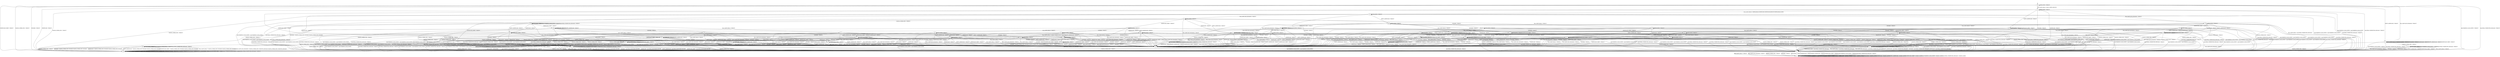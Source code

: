 digraph h10 {
s0 [label="s0"];
s1 [label="s1"];
s2 [label="s2"];
s6 [label="s6"];
s10 [label="s10"];
s3 [label="s3"];
s4 [label="s4"];
s7 [label="s7"];
s8 [label="s8"];
s9 [label="s9"];
s11 [label="s11"];
s5 [label="s5"];
s12 [label="s12"];
s19 [label="s19"];
s21 [label="s21"];
s22 [label="s22"];
s29 [label="s29"];
s30 [label="s30"];
s36 [label="s36"];
s54 [label="s54"];
s13 [label="s13"];
s14 [label="s14"];
s15 [label="s15"];
s25 [label="s25"];
s32 [label="s32"];
s33 [label="s33"];
s40 [label="s40"];
s50 [label="s50"];
s16 [label="s16"];
s17 [label="s17"];
s18 [label="s18"];
s20 [label="s20"];
s23 [label="s23"];
s24 [label="s24"];
s31 [label="s31"];
s34 [label="s34"];
s37 [label="s37"];
s38 [label="s38"];
s42 [label="s42"];
s44 [label="s44"];
s45 [label="s45"];
s52 [label="s52"];
s26 [label="s26"];
s27 [label="s27"];
s35 [label="s35"];
s39 [label="s39"];
s41 [label="s41"];
s46 [label="s46"];
s47 [label="s47"];
s48 [label="s48"];
s51 [label="s51"];
s28 [label="s28"];
s43 [label="s43"];
s49 [label="s49"];
s53 [label="s53"];
s0 -> s1 [label="RSA_CLIENT_HELLO / HELLO_VERIFY_REQUEST"];
s0 -> s2 [label="RSA_CLIENT_KEY_EXCHANGE / TIMEOUT"];
s0 -> s10 [label="CHANGE_CIPHER_SPEC / TIMEOUT"];
s0 -> s10 [label="FINISHED / TIMEOUT"];
s0 -> s0 [label="APPLICATION / TIMEOUT"];
s0 -> s10 [label="CERTIFICATE / TIMEOUT"];
s0 -> s2 [label="EMPTY_CERTIFICATE / TIMEOUT"];
s0 -> s10 [label="CERTIFICATE_VERIFY / TIMEOUT"];
s0 -> s6 [label="Alert(WARNING,CLOSE_NOTIFY) / TIMEOUT"];
s0 -> s6 [label="Alert(FATAL,UNEXPECTED_MESSAGE) / TIMEOUT"];
s1 -> s3 [label="RSA_CLIENT_HELLO / SERVER_HELLO,CERTIFICATE,CERTIFICATE_REQUEST,SERVER_HELLO_DONE"];
s1 -> s4 [label="RSA_CLIENT_KEY_EXCHANGE / TIMEOUT"];
s1 -> s10 [label="CHANGE_CIPHER_SPEC / TIMEOUT"];
s1 -> s8 [label="FINISHED / TIMEOUT"];
s1 -> s1 [label="APPLICATION / TIMEOUT"];
s1 -> s8 [label="CERTIFICATE / TIMEOUT"];
s1 -> s11 [label="EMPTY_CERTIFICATE / TIMEOUT"];
s1 -> s8 [label="CERTIFICATE_VERIFY / TIMEOUT"];
s1 -> s6 [label="Alert(WARNING,CLOSE_NOTIFY) / Alert(WARNING,CLOSE_NOTIFY)"];
s1 -> s6 [label="Alert(FATAL,UNEXPECTED_MESSAGE) / TIMEOUT"];
s2 -> s2 [label="RSA_CLIENT_HELLO / TIMEOUT"];
s2 -> s10 [label="RSA_CLIENT_KEY_EXCHANGE / TIMEOUT"];
s2 -> s9 [label="CHANGE_CIPHER_SPEC / TIMEOUT"];
s2 -> s2 [label="FINISHED / TIMEOUT"];
s2 -> s2 [label="APPLICATION / TIMEOUT"];
s2 -> s2 [label="CERTIFICATE / TIMEOUT"];
s2 -> s2 [label="EMPTY_CERTIFICATE / TIMEOUT"];
s2 -> s2 [label="CERTIFICATE_VERIFY / TIMEOUT"];
s2 -> s6 [label="Alert(WARNING,CLOSE_NOTIFY) / TIMEOUT"];
s2 -> s6 [label="Alert(FATAL,UNEXPECTED_MESSAGE) / TIMEOUT"];
s6 -> s7 [label="RSA_CLIENT_HELLO / TIMEOUT"];
s6 -> s7 [label="RSA_CLIENT_KEY_EXCHANGE / TIMEOUT"];
s6 -> s7 [label="CHANGE_CIPHER_SPEC / TIMEOUT"];
s6 -> s7 [label="FINISHED / TIMEOUT"];
s6 -> s7 [label="APPLICATION / TIMEOUT"];
s6 -> s7 [label="CERTIFICATE / TIMEOUT"];
s6 -> s7 [label="EMPTY_CERTIFICATE / TIMEOUT"];
s6 -> s7 [label="CERTIFICATE_VERIFY / TIMEOUT"];
s6 -> s7 [label="Alert(WARNING,CLOSE_NOTIFY) / TIMEOUT"];
s6 -> s7 [label="Alert(FATAL,UNEXPECTED_MESSAGE) / TIMEOUT"];
s10 -> s10 [label="RSA_CLIENT_HELLO / TIMEOUT"];
s10 -> s10 [label="RSA_CLIENT_KEY_EXCHANGE / TIMEOUT"];
s10 -> s10 [label="CHANGE_CIPHER_SPEC / TIMEOUT"];
s10 -> s10 [label="FINISHED / TIMEOUT"];
s10 -> s10 [label="APPLICATION / TIMEOUT"];
s10 -> s10 [label="CERTIFICATE / TIMEOUT"];
s10 -> s10 [label="EMPTY_CERTIFICATE / TIMEOUT"];
s10 -> s10 [label="CERTIFICATE_VERIFY / TIMEOUT"];
s10 -> s10 [label="Alert(WARNING,CLOSE_NOTIFY) / TIMEOUT"];
s10 -> s10 [label="Alert(FATAL,UNEXPECTED_MESSAGE) / TIMEOUT"];
s3 -> s6 [label="RSA_CLIENT_HELLO / Alert(FATAL,UNEXPECTED_MESSAGE)"];
s3 -> s12 [label="RSA_CLIENT_KEY_EXCHANGE / TIMEOUT"];
s3 -> s10 [label="CHANGE_CIPHER_SPEC / TIMEOUT"];
s3 -> s8 [label="FINISHED / TIMEOUT"];
s3 -> s3 [label="APPLICATION / TIMEOUT"];
s3 -> s8 [label="CERTIFICATE / TIMEOUT"];
s3 -> s29 [label="EMPTY_CERTIFICATE / TIMEOUT"];
s3 -> s8 [label="CERTIFICATE_VERIFY / TIMEOUT"];
s3 -> s6 [label="Alert(WARNING,CLOSE_NOTIFY) / Alert(WARNING,CLOSE_NOTIFY)"];
s3 -> s6 [label="Alert(FATAL,UNEXPECTED_MESSAGE) / TIMEOUT"];
s4 -> s19 [label="RSA_CLIENT_HELLO / TIMEOUT"];
s4 -> s8 [label="RSA_CLIENT_KEY_EXCHANGE / TIMEOUT"];
s4 -> s5 [label="CHANGE_CIPHER_SPEC / TIMEOUT"];
s4 -> s21 [label="FINISHED / TIMEOUT"];
s4 -> s4 [label="APPLICATION / TIMEOUT"];
s4 -> s54 [label="CERTIFICATE / TIMEOUT"];
s4 -> s54 [label="EMPTY_CERTIFICATE / TIMEOUT"];
s4 -> s36 [label="CERTIFICATE_VERIFY / TIMEOUT"];
s4 -> s6 [label="Alert(WARNING,CLOSE_NOTIFY) / Alert(WARNING,CLOSE_NOTIFY)"];
s4 -> s6 [label="Alert(FATAL,UNEXPECTED_MESSAGE) / TIMEOUT"];
s7 -> s7 [label="RSA_CLIENT_HELLO / SOCKET_CLOSED"];
s7 -> s7 [label="RSA_CLIENT_KEY_EXCHANGE / SOCKET_CLOSED"];
s7 -> s7 [label="CHANGE_CIPHER_SPEC / SOCKET_CLOSED"];
s7 -> s7 [label="FINISHED / SOCKET_CLOSED"];
s7 -> s7 [label="APPLICATION / SOCKET_CLOSED"];
s7 -> s7 [label="CERTIFICATE / SOCKET_CLOSED"];
s7 -> s7 [label="EMPTY_CERTIFICATE / SOCKET_CLOSED"];
s7 -> s7 [label="CERTIFICATE_VERIFY / SOCKET_CLOSED"];
s7 -> s7 [label="Alert(WARNING,CLOSE_NOTIFY) / SOCKET_CLOSED"];
s7 -> s7 [label="Alert(FATAL,UNEXPECTED_MESSAGE) / SOCKET_CLOSED"];
s8 -> s8 [label="RSA_CLIENT_HELLO / TIMEOUT"];
s8 -> s8 [label="RSA_CLIENT_KEY_EXCHANGE / TIMEOUT"];
s8 -> s10 [label="CHANGE_CIPHER_SPEC / TIMEOUT"];
s8 -> s8 [label="FINISHED / TIMEOUT"];
s8 -> s8 [label="APPLICATION / TIMEOUT"];
s8 -> s8 [label="CERTIFICATE / TIMEOUT"];
s8 -> s8 [label="EMPTY_CERTIFICATE / TIMEOUT"];
s8 -> s8 [label="CERTIFICATE_VERIFY / TIMEOUT"];
s8 -> s6 [label="Alert(WARNING,CLOSE_NOTIFY) / Alert(WARNING,CLOSE_NOTIFY)"];
s8 -> s6 [label="Alert(FATAL,UNEXPECTED_MESSAGE) / TIMEOUT"];
s9 -> s6 [label="RSA_CLIENT_HELLO / TIMEOUT"];
s9 -> s6 [label="RSA_CLIENT_KEY_EXCHANGE / TIMEOUT"];
s9 -> s10 [label="CHANGE_CIPHER_SPEC / TIMEOUT"];
s9 -> s6 [label="FINISHED / TIMEOUT"];
s9 -> s9 [label="APPLICATION / TIMEOUT"];
s9 -> s6 [label="CERTIFICATE / TIMEOUT"];
s9 -> s6 [label="EMPTY_CERTIFICATE / TIMEOUT"];
s9 -> s6 [label="CERTIFICATE_VERIFY / TIMEOUT"];
s9 -> s9 [label="Alert(WARNING,CLOSE_NOTIFY) / TIMEOUT"];
s9 -> s9 [label="Alert(FATAL,UNEXPECTED_MESSAGE) / TIMEOUT"];
s11 -> s30 [label="RSA_CLIENT_HELLO / TIMEOUT"];
s11 -> s54 [label="RSA_CLIENT_KEY_EXCHANGE / TIMEOUT"];
s11 -> s5 [label="CHANGE_CIPHER_SPEC / TIMEOUT"];
s11 -> s22 [label="FINISHED / TIMEOUT"];
s11 -> s11 [label="APPLICATION / TIMEOUT"];
s11 -> s8 [label="CERTIFICATE / TIMEOUT"];
s11 -> s8 [label="EMPTY_CERTIFICATE / TIMEOUT"];
s11 -> s11 [label="CERTIFICATE_VERIFY / TIMEOUT"];
s11 -> s6 [label="Alert(WARNING,CLOSE_NOTIFY) / Alert(WARNING,CLOSE_NOTIFY)"];
s11 -> s6 [label="Alert(FATAL,UNEXPECTED_MESSAGE) / TIMEOUT"];
s5 -> s6 [label="RSA_CLIENT_HELLO / Alert(FATAL,UNEXPECTED_MESSAGE)"];
s5 -> s6 [label="RSA_CLIENT_KEY_EXCHANGE / Alert(FATAL,UNEXPECTED_MESSAGE)"];
s5 -> s10 [label="CHANGE_CIPHER_SPEC / TIMEOUT"];
s5 -> s6 [label="FINISHED / Alert(FATAL,UNEXPECTED_MESSAGE)"];
s5 -> s5 [label="APPLICATION / TIMEOUT"];
s5 -> s6 [label="CERTIFICATE / Alert(FATAL,UNEXPECTED_MESSAGE)"];
s5 -> s6 [label="EMPTY_CERTIFICATE / Alert(FATAL,UNEXPECTED_MESSAGE)"];
s5 -> s6 [label="CERTIFICATE_VERIFY / Alert(FATAL,UNEXPECTED_MESSAGE)"];
s5 -> s5 [label="Alert(WARNING,CLOSE_NOTIFY) / TIMEOUT"];
s5 -> s5 [label="Alert(FATAL,UNEXPECTED_MESSAGE) / TIMEOUT"];
s12 -> s19 [label="RSA_CLIENT_HELLO / TIMEOUT"];
s12 -> s8 [label="RSA_CLIENT_KEY_EXCHANGE / TIMEOUT"];
s12 -> s13 [label="CHANGE_CIPHER_SPEC / TIMEOUT"];
s12 -> s21 [label="FINISHED / TIMEOUT"];
s12 -> s12 [label="APPLICATION / TIMEOUT"];
s12 -> s14 [label="CERTIFICATE / TIMEOUT"];
s12 -> s14 [label="EMPTY_CERTIFICATE / TIMEOUT"];
s12 -> s15 [label="CERTIFICATE_VERIFY / TIMEOUT"];
s12 -> s6 [label="Alert(WARNING,CLOSE_NOTIFY) / Alert(WARNING,CLOSE_NOTIFY)"];
s12 -> s6 [label="Alert(FATAL,UNEXPECTED_MESSAGE) / TIMEOUT"];
s19 -> s8 [label="RSA_CLIENT_HELLO / TIMEOUT"];
s19 -> s8 [label="RSA_CLIENT_KEY_EXCHANGE / TIMEOUT"];
s19 -> s5 [label="CHANGE_CIPHER_SPEC / TIMEOUT"];
s19 -> s25 [label="FINISHED / TIMEOUT"];
s19 -> s19 [label="APPLICATION / TIMEOUT"];
s19 -> s44 [label="CERTIFICATE / TIMEOUT"];
s19 -> s44 [label="EMPTY_CERTIFICATE / TIMEOUT"];
s19 -> s50 [label="CERTIFICATE_VERIFY / TIMEOUT"];
s19 -> s6 [label="Alert(WARNING,CLOSE_NOTIFY) / Alert(WARNING,CLOSE_NOTIFY)"];
s19 -> s6 [label="Alert(FATAL,UNEXPECTED_MESSAGE) / TIMEOUT"];
s21 -> s25 [label="RSA_CLIENT_HELLO / TIMEOUT"];
s21 -> s8 [label="RSA_CLIENT_KEY_EXCHANGE / TIMEOUT"];
s21 -> s5 [label="CHANGE_CIPHER_SPEC / TIMEOUT"];
s21 -> s8 [label="FINISHED / TIMEOUT"];
s21 -> s21 [label="APPLICATION / TIMEOUT"];
s21 -> s31 [label="CERTIFICATE / TIMEOUT"];
s21 -> s31 [label="EMPTY_CERTIFICATE / TIMEOUT"];
s21 -> s40 [label="CERTIFICATE_VERIFY / TIMEOUT"];
s21 -> s6 [label="Alert(WARNING,CLOSE_NOTIFY) / Alert(WARNING,CLOSE_NOTIFY)"];
s21 -> s6 [label="Alert(FATAL,UNEXPECTED_MESSAGE) / TIMEOUT"];
s22 -> s32 [label="RSA_CLIENT_HELLO / TIMEOUT"];
s22 -> s31 [label="RSA_CLIENT_KEY_EXCHANGE / TIMEOUT"];
s22 -> s5 [label="CHANGE_CIPHER_SPEC / TIMEOUT"];
s22 -> s8 [label="FINISHED / TIMEOUT"];
s22 -> s22 [label="APPLICATION / TIMEOUT"];
s22 -> s8 [label="CERTIFICATE / TIMEOUT"];
s22 -> s8 [label="EMPTY_CERTIFICATE / TIMEOUT"];
s22 -> s22 [label="CERTIFICATE_VERIFY / TIMEOUT"];
s22 -> s6 [label="Alert(WARNING,CLOSE_NOTIFY) / Alert(WARNING,CLOSE_NOTIFY)"];
s22 -> s6 [label="Alert(FATAL,UNEXPECTED_MESSAGE) / TIMEOUT"];
s29 -> s30 [label="RSA_CLIENT_HELLO / TIMEOUT"];
s29 -> s14 [label="RSA_CLIENT_KEY_EXCHANGE / TIMEOUT"];
s29 -> s5 [label="CHANGE_CIPHER_SPEC / TIMEOUT"];
s29 -> s22 [label="FINISHED / TIMEOUT"];
s29 -> s29 [label="APPLICATION / TIMEOUT"];
s29 -> s8 [label="CERTIFICATE / TIMEOUT"];
s29 -> s8 [label="EMPTY_CERTIFICATE / TIMEOUT"];
s29 -> s33 [label="CERTIFICATE_VERIFY / TIMEOUT"];
s29 -> s6 [label="Alert(WARNING,CLOSE_NOTIFY) / Alert(WARNING,CLOSE_NOTIFY)"];
s29 -> s6 [label="Alert(FATAL,UNEXPECTED_MESSAGE) / TIMEOUT"];
s30 -> s8 [label="RSA_CLIENT_HELLO / TIMEOUT"];
s30 -> s44 [label="RSA_CLIENT_KEY_EXCHANGE / TIMEOUT"];
s30 -> s5 [label="CHANGE_CIPHER_SPEC / TIMEOUT"];
s30 -> s32 [label="FINISHED / TIMEOUT"];
s30 -> s30 [label="APPLICATION / TIMEOUT"];
s30 -> s8 [label="CERTIFICATE / TIMEOUT"];
s30 -> s8 [label="EMPTY_CERTIFICATE / TIMEOUT"];
s30 -> s30 [label="CERTIFICATE_VERIFY / TIMEOUT"];
s30 -> s6 [label="Alert(WARNING,CLOSE_NOTIFY) / Alert(WARNING,CLOSE_NOTIFY)"];
s30 -> s6 [label="Alert(FATAL,UNEXPECTED_MESSAGE) / TIMEOUT"];
s36 -> s50 [label="RSA_CLIENT_HELLO / TIMEOUT"];
s36 -> s8 [label="RSA_CLIENT_KEY_EXCHANGE / TIMEOUT"];
s36 -> s5 [label="CHANGE_CIPHER_SPEC / TIMEOUT"];
s36 -> s40 [label="FINISHED / TIMEOUT"];
s36 -> s36 [label="APPLICATION / TIMEOUT"];
s36 -> s54 [label="CERTIFICATE / TIMEOUT"];
s36 -> s54 [label="EMPTY_CERTIFICATE / TIMEOUT"];
s36 -> s8 [label="CERTIFICATE_VERIFY / TIMEOUT"];
s36 -> s6 [label="Alert(WARNING,CLOSE_NOTIFY) / Alert(WARNING,CLOSE_NOTIFY)"];
s36 -> s6 [label="Alert(FATAL,UNEXPECTED_MESSAGE) / TIMEOUT"];
s54 -> s44 [label="RSA_CLIENT_HELLO / TIMEOUT"];
s54 -> s8 [label="RSA_CLIENT_KEY_EXCHANGE / TIMEOUT"];
s54 -> s5 [label="CHANGE_CIPHER_SPEC / TIMEOUT"];
s54 -> s31 [label="FINISHED / TIMEOUT"];
s54 -> s54 [label="APPLICATION / TIMEOUT"];
s54 -> s8 [label="CERTIFICATE / TIMEOUT"];
s54 -> s8 [label="EMPTY_CERTIFICATE / TIMEOUT"];
s54 -> s54 [label="CERTIFICATE_VERIFY / TIMEOUT"];
s54 -> s6 [label="Alert(WARNING,CLOSE_NOTIFY) / Alert(WARNING,CLOSE_NOTIFY)"];
s54 -> s6 [label="Alert(FATAL,UNEXPECTED_MESSAGE) / TIMEOUT"];
s13 -> s37 [label="RSA_CLIENT_HELLO / TIMEOUT"];
s13 -> s8 [label="RSA_CLIENT_KEY_EXCHANGE / TIMEOUT"];
s13 -> s10 [label="CHANGE_CIPHER_SPEC / TIMEOUT"];
s13 -> s16 [label="FINISHED / CHANGE_CIPHER_SPEC,FINISHED,CHANGE_CIPHER_SPEC,FINISHED"];
s13 -> s13 [label="APPLICATION / TIMEOUT"];
s13 -> s23 [label="CERTIFICATE / TIMEOUT"];
s13 -> s23 [label="EMPTY_CERTIFICATE / TIMEOUT"];
s13 -> s38 [label="CERTIFICATE_VERIFY / TIMEOUT"];
s13 -> s13 [label="Alert(WARNING,CLOSE_NOTIFY) / TIMEOUT"];
s13 -> s13 [label="Alert(FATAL,UNEXPECTED_MESSAGE) / TIMEOUT"];
s14 -> s44 [label="RSA_CLIENT_HELLO / TIMEOUT"];
s14 -> s8 [label="RSA_CLIENT_KEY_EXCHANGE / TIMEOUT"];
s14 -> s17 [label="CHANGE_CIPHER_SPEC / TIMEOUT"];
s14 -> s31 [label="FINISHED / TIMEOUT"];
s14 -> s14 [label="APPLICATION / TIMEOUT"];
s14 -> s8 [label="CERTIFICATE / TIMEOUT"];
s14 -> s8 [label="EMPTY_CERTIFICATE / TIMEOUT"];
s14 -> s14 [label="CERTIFICATE_VERIFY / TIMEOUT"];
s14 -> s6 [label="Alert(WARNING,CLOSE_NOTIFY) / Alert(WARNING,CLOSE_NOTIFY)"];
s14 -> s6 [label="Alert(FATAL,UNEXPECTED_MESSAGE) / TIMEOUT"];
s15 -> s20 [label="RSA_CLIENT_HELLO / TIMEOUT"];
s15 -> s8 [label="RSA_CLIENT_KEY_EXCHANGE / TIMEOUT"];
s15 -> s18 [label="CHANGE_CIPHER_SPEC / TIMEOUT"];
s15 -> s24 [label="FINISHED / TIMEOUT"];
s15 -> s15 [label="APPLICATION / TIMEOUT"];
s15 -> s45 [label="CERTIFICATE / TIMEOUT"];
s15 -> s45 [label="EMPTY_CERTIFICATE / TIMEOUT"];
s15 -> s8 [label="CERTIFICATE_VERIFY / TIMEOUT"];
s15 -> s6 [label="Alert(WARNING,CLOSE_NOTIFY) / Alert(WARNING,CLOSE_NOTIFY)"];
s15 -> s6 [label="Alert(FATAL,UNEXPECTED_MESSAGE) / TIMEOUT"];
s25 -> s8 [label="RSA_CLIENT_HELLO / TIMEOUT"];
s25 -> s8 [label="RSA_CLIENT_KEY_EXCHANGE / TIMEOUT"];
s25 -> s5 [label="CHANGE_CIPHER_SPEC / TIMEOUT"];
s25 -> s8 [label="FINISHED / TIMEOUT"];
s25 -> s25 [label="APPLICATION / TIMEOUT"];
s25 -> s42 [label="CERTIFICATE / TIMEOUT"];
s25 -> s42 [label="EMPTY_CERTIFICATE / TIMEOUT"];
s25 -> s52 [label="CERTIFICATE_VERIFY / TIMEOUT"];
s25 -> s6 [label="Alert(WARNING,CLOSE_NOTIFY) / Alert(WARNING,CLOSE_NOTIFY)"];
s25 -> s6 [label="Alert(FATAL,UNEXPECTED_MESSAGE) / TIMEOUT"];
s32 -> s8 [label="RSA_CLIENT_HELLO / TIMEOUT"];
s32 -> s42 [label="RSA_CLIENT_KEY_EXCHANGE / TIMEOUT"];
s32 -> s5 [label="CHANGE_CIPHER_SPEC / TIMEOUT"];
s32 -> s8 [label="FINISHED / TIMEOUT"];
s32 -> s32 [label="APPLICATION / TIMEOUT"];
s32 -> s8 [label="CERTIFICATE / TIMEOUT"];
s32 -> s8 [label="EMPTY_CERTIFICATE / TIMEOUT"];
s32 -> s32 [label="CERTIFICATE_VERIFY / TIMEOUT"];
s32 -> s6 [label="Alert(WARNING,CLOSE_NOTIFY) / Alert(WARNING,CLOSE_NOTIFY)"];
s32 -> s6 [label="Alert(FATAL,UNEXPECTED_MESSAGE) / TIMEOUT"];
s33 -> s34 [label="RSA_CLIENT_HELLO / TIMEOUT"];
s33 -> s45 [label="RSA_CLIENT_KEY_EXCHANGE / TIMEOUT"];
s33 -> s18 [label="CHANGE_CIPHER_SPEC / TIMEOUT"];
s33 -> s33 [label="FINISHED / TIMEOUT"];
s33 -> s33 [label="APPLICATION / TIMEOUT"];
s33 -> s8 [label="CERTIFICATE / TIMEOUT"];
s33 -> s8 [label="EMPTY_CERTIFICATE / TIMEOUT"];
s33 -> s8 [label="CERTIFICATE_VERIFY / TIMEOUT"];
s33 -> s6 [label="Alert(WARNING,CLOSE_NOTIFY) / Alert(WARNING,CLOSE_NOTIFY)"];
s33 -> s6 [label="Alert(FATAL,UNEXPECTED_MESSAGE) / TIMEOUT"];
s40 -> s52 [label="RSA_CLIENT_HELLO / TIMEOUT"];
s40 -> s8 [label="RSA_CLIENT_KEY_EXCHANGE / TIMEOUT"];
s40 -> s5 [label="CHANGE_CIPHER_SPEC / TIMEOUT"];
s40 -> s8 [label="FINISHED / TIMEOUT"];
s40 -> s40 [label="APPLICATION / TIMEOUT"];
s40 -> s31 [label="CERTIFICATE / TIMEOUT"];
s40 -> s31 [label="EMPTY_CERTIFICATE / TIMEOUT"];
s40 -> s8 [label="CERTIFICATE_VERIFY / TIMEOUT"];
s40 -> s6 [label="Alert(WARNING,CLOSE_NOTIFY) / Alert(WARNING,CLOSE_NOTIFY)"];
s40 -> s6 [label="Alert(FATAL,UNEXPECTED_MESSAGE) / TIMEOUT"];
s50 -> s8 [label="RSA_CLIENT_HELLO / TIMEOUT"];
s50 -> s8 [label="RSA_CLIENT_KEY_EXCHANGE / TIMEOUT"];
s50 -> s5 [label="CHANGE_CIPHER_SPEC / TIMEOUT"];
s50 -> s52 [label="FINISHED / TIMEOUT"];
s50 -> s50 [label="APPLICATION / TIMEOUT"];
s50 -> s44 [label="CERTIFICATE / TIMEOUT"];
s50 -> s44 [label="EMPTY_CERTIFICATE / TIMEOUT"];
s50 -> s8 [label="CERTIFICATE_VERIFY / TIMEOUT"];
s50 -> s6 [label="Alert(WARNING,CLOSE_NOTIFY) / Alert(WARNING,CLOSE_NOTIFY)"];
s50 -> s6 [label="Alert(FATAL,UNEXPECTED_MESSAGE) / TIMEOUT"];
s16 -> s16 [label="RSA_CLIENT_HELLO / TIMEOUT"];
s16 -> s16 [label="RSA_CLIENT_KEY_EXCHANGE / TIMEOUT"];
s16 -> s10 [label="CHANGE_CIPHER_SPEC / TIMEOUT"];
s16 -> s16 [label="FINISHED / TIMEOUT"];
s16 -> s6 [label="APPLICATION / APPLICATION"];
s16 -> s16 [label="CERTIFICATE / TIMEOUT"];
s16 -> s16 [label="EMPTY_CERTIFICATE / TIMEOUT"];
s16 -> s16 [label="CERTIFICATE_VERIFY / TIMEOUT"];
s16 -> s6 [label="Alert(WARNING,CLOSE_NOTIFY) / TIMEOUT"];
s16 -> s6 [label="Alert(FATAL,UNEXPECTED_MESSAGE) / TIMEOUT"];
s17 -> s8 [label="RSA_CLIENT_HELLO / TIMEOUT"];
s17 -> s8 [label="RSA_CLIENT_KEY_EXCHANGE / TIMEOUT"];
s17 -> s10 [label="CHANGE_CIPHER_SPEC / TIMEOUT"];
s17 -> s16 [label="FINISHED / CHANGE_CIPHER_SPEC,FINISHED,CHANGE_CIPHER_SPEC,FINISHED"];
s17 -> s17 [label="APPLICATION / TIMEOUT"];
s17 -> s8 [label="CERTIFICATE / TIMEOUT"];
s17 -> s8 [label="EMPTY_CERTIFICATE / TIMEOUT"];
s17 -> s8 [label="CERTIFICATE_VERIFY / TIMEOUT"];
s17 -> s17 [label="Alert(WARNING,CLOSE_NOTIFY) / TIMEOUT"];
s17 -> s17 [label="Alert(FATAL,UNEXPECTED_MESSAGE) / TIMEOUT"];
s18 -> s6 [label="RSA_CLIENT_HELLO / Alert(FATAL,HANDSHAKE_FAILURE)"];
s18 -> s6 [label="RSA_CLIENT_KEY_EXCHANGE / Alert(FATAL,HANDSHAKE_FAILURE)"];
s18 -> s10 [label="CHANGE_CIPHER_SPEC / TIMEOUT"];
s18 -> s6 [label="FINISHED / Alert(FATAL,HANDSHAKE_FAILURE)"];
s18 -> s18 [label="APPLICATION / TIMEOUT"];
s18 -> s6 [label="CERTIFICATE / Alert(FATAL,HANDSHAKE_FAILURE)"];
s18 -> s6 [label="EMPTY_CERTIFICATE / Alert(FATAL,HANDSHAKE_FAILURE)"];
s18 -> s6 [label="CERTIFICATE_VERIFY / Alert(FATAL,HANDSHAKE_FAILURE)"];
s18 -> s18 [label="Alert(WARNING,CLOSE_NOTIFY) / TIMEOUT"];
s18 -> s18 [label="Alert(FATAL,UNEXPECTED_MESSAGE) / TIMEOUT"];
s20 -> s8 [label="RSA_CLIENT_HELLO / TIMEOUT"];
s20 -> s8 [label="RSA_CLIENT_KEY_EXCHANGE / TIMEOUT"];
s20 -> s18 [label="CHANGE_CIPHER_SPEC / TIMEOUT"];
s20 -> s26 [label="FINISHED / TIMEOUT"];
s20 -> s20 [label="APPLICATION / TIMEOUT"];
s20 -> s39 [label="CERTIFICATE / TIMEOUT"];
s20 -> s39 [label="EMPTY_CERTIFICATE / TIMEOUT"];
s20 -> s8 [label="CERTIFICATE_VERIFY / TIMEOUT"];
s20 -> s6 [label="Alert(WARNING,CLOSE_NOTIFY) / Alert(WARNING,CLOSE_NOTIFY)"];
s20 -> s6 [label="Alert(FATAL,UNEXPECTED_MESSAGE) / TIMEOUT"];
s23 -> s51 [label="RSA_CLIENT_HELLO / TIMEOUT"];
s23 -> s8 [label="RSA_CLIENT_KEY_EXCHANGE / TIMEOUT"];
s23 -> s5 [label="CHANGE_CIPHER_SPEC / TIMEOUT"];
s23 -> s27 [label="FINISHED / TIMEOUT"];
s23 -> s8 [label="APPLICATION / TIMEOUT"];
s23 -> s8 [label="CERTIFICATE / TIMEOUT"];
s23 -> s8 [label="EMPTY_CERTIFICATE / TIMEOUT"];
s23 -> s23 [label="CERTIFICATE_VERIFY / TIMEOUT"];
s23 -> s6 [label="Alert(WARNING,CLOSE_NOTIFY) / Alert(WARNING,CLOSE_NOTIFY)"];
s23 -> s6 [label="Alert(FATAL,UNEXPECTED_MESSAGE) / TIMEOUT"];
s24 -> s26 [label="RSA_CLIENT_HELLO / TIMEOUT"];
s24 -> s8 [label="RSA_CLIENT_KEY_EXCHANGE / TIMEOUT"];
s24 -> s18 [label="CHANGE_CIPHER_SPEC / TIMEOUT"];
s24 -> s8 [label="FINISHED / TIMEOUT"];
s24 -> s24 [label="APPLICATION / TIMEOUT"];
s24 -> s41 [label="CERTIFICATE / TIMEOUT"];
s24 -> s41 [label="EMPTY_CERTIFICATE / TIMEOUT"];
s24 -> s8 [label="CERTIFICATE_VERIFY / TIMEOUT"];
s24 -> s6 [label="Alert(WARNING,CLOSE_NOTIFY) / Alert(WARNING,CLOSE_NOTIFY)"];
s24 -> s6 [label="Alert(FATAL,UNEXPECTED_MESSAGE) / TIMEOUT"];
s31 -> s42 [label="RSA_CLIENT_HELLO / TIMEOUT"];
s31 -> s8 [label="RSA_CLIENT_KEY_EXCHANGE / TIMEOUT"];
s31 -> s5 [label="CHANGE_CIPHER_SPEC / TIMEOUT"];
s31 -> s8 [label="FINISHED / TIMEOUT"];
s31 -> s31 [label="APPLICATION / TIMEOUT"];
s31 -> s8 [label="CERTIFICATE / TIMEOUT"];
s31 -> s8 [label="EMPTY_CERTIFICATE / TIMEOUT"];
s31 -> s31 [label="CERTIFICATE_VERIFY / TIMEOUT"];
s31 -> s6 [label="Alert(WARNING,CLOSE_NOTIFY) / Alert(WARNING,CLOSE_NOTIFY)"];
s31 -> s6 [label="Alert(FATAL,UNEXPECTED_MESSAGE) / TIMEOUT"];
s34 -> s8 [label="RSA_CLIENT_HELLO / TIMEOUT"];
s34 -> s39 [label="RSA_CLIENT_KEY_EXCHANGE / TIMEOUT"];
s34 -> s18 [label="CHANGE_CIPHER_SPEC / TIMEOUT"];
s34 -> s35 [label="FINISHED / TIMEOUT"];
s34 -> s34 [label="APPLICATION / TIMEOUT"];
s34 -> s8 [label="CERTIFICATE / TIMEOUT"];
s34 -> s8 [label="EMPTY_CERTIFICATE / TIMEOUT"];
s34 -> s8 [label="CERTIFICATE_VERIFY / TIMEOUT"];
s34 -> s6 [label="Alert(WARNING,CLOSE_NOTIFY) / Alert(WARNING,CLOSE_NOTIFY)"];
s34 -> s6 [label="Alert(FATAL,UNEXPECTED_MESSAGE) / TIMEOUT"];
s37 -> s8 [label="RSA_CLIENT_HELLO / TIMEOUT"];
s37 -> s8 [label="RSA_CLIENT_KEY_EXCHANGE / TIMEOUT"];
s37 -> s5 [label="CHANGE_CIPHER_SPEC / TIMEOUT"];
s37 -> s46 [label="FINISHED / TIMEOUT"];
s37 -> s8 [label="APPLICATION / TIMEOUT"];
s37 -> s51 [label="CERTIFICATE / TIMEOUT"];
s37 -> s51 [label="EMPTY_CERTIFICATE / TIMEOUT"];
s37 -> s51 [label="CERTIFICATE_VERIFY / TIMEOUT"];
s37 -> s6 [label="Alert(WARNING,CLOSE_NOTIFY) / Alert(WARNING,CLOSE_NOTIFY)"];
s37 -> s6 [label="Alert(FATAL,UNEXPECTED_MESSAGE) / TIMEOUT"];
s38 -> s47 [label="RSA_CLIENT_HELLO / TIMEOUT"];
s38 -> s8 [label="RSA_CLIENT_KEY_EXCHANGE / TIMEOUT"];
s38 -> s18 [label="CHANGE_CIPHER_SPEC / TIMEOUT"];
s38 -> s48 [label="FINISHED / TIMEOUT"];
s38 -> s8 [label="APPLICATION / TIMEOUT"];
s38 -> s38 [label="CERTIFICATE / TIMEOUT"];
s38 -> s38 [label="EMPTY_CERTIFICATE / TIMEOUT"];
s38 -> s8 [label="CERTIFICATE_VERIFY / TIMEOUT"];
s38 -> s6 [label="Alert(WARNING,CLOSE_NOTIFY) / Alert(WARNING,CLOSE_NOTIFY)"];
s38 -> s6 [label="Alert(FATAL,UNEXPECTED_MESSAGE) / TIMEOUT"];
s42 -> s8 [label="RSA_CLIENT_HELLO / TIMEOUT"];
s42 -> s8 [label="RSA_CLIENT_KEY_EXCHANGE / TIMEOUT"];
s42 -> s5 [label="CHANGE_CIPHER_SPEC / TIMEOUT"];
s42 -> s8 [label="FINISHED / TIMEOUT"];
s42 -> s42 [label="APPLICATION / TIMEOUT"];
s42 -> s8 [label="CERTIFICATE / TIMEOUT"];
s42 -> s8 [label="EMPTY_CERTIFICATE / TIMEOUT"];
s42 -> s42 [label="CERTIFICATE_VERIFY / TIMEOUT"];
s42 -> s6 [label="Alert(WARNING,CLOSE_NOTIFY) / Alert(WARNING,CLOSE_NOTIFY)"];
s42 -> s6 [label="Alert(FATAL,UNEXPECTED_MESSAGE) / TIMEOUT"];
s44 -> s8 [label="RSA_CLIENT_HELLO / TIMEOUT"];
s44 -> s8 [label="RSA_CLIENT_KEY_EXCHANGE / TIMEOUT"];
s44 -> s5 [label="CHANGE_CIPHER_SPEC / TIMEOUT"];
s44 -> s42 [label="FINISHED / TIMEOUT"];
s44 -> s44 [label="APPLICATION / TIMEOUT"];
s44 -> s8 [label="CERTIFICATE / TIMEOUT"];
s44 -> s8 [label="EMPTY_CERTIFICATE / TIMEOUT"];
s44 -> s44 [label="CERTIFICATE_VERIFY / TIMEOUT"];
s44 -> s6 [label="Alert(WARNING,CLOSE_NOTIFY) / Alert(WARNING,CLOSE_NOTIFY)"];
s44 -> s6 [label="Alert(FATAL,UNEXPECTED_MESSAGE) / TIMEOUT"];
s45 -> s39 [label="RSA_CLIENT_HELLO / TIMEOUT"];
s45 -> s8 [label="RSA_CLIENT_KEY_EXCHANGE / TIMEOUT"];
s45 -> s18 [label="CHANGE_CIPHER_SPEC / TIMEOUT"];
s45 -> s41 [label="FINISHED / TIMEOUT"];
s45 -> s45 [label="APPLICATION / TIMEOUT"];
s45 -> s8 [label="CERTIFICATE / TIMEOUT"];
s45 -> s8 [label="EMPTY_CERTIFICATE / TIMEOUT"];
s45 -> s8 [label="CERTIFICATE_VERIFY / TIMEOUT"];
s45 -> s6 [label="Alert(WARNING,CLOSE_NOTIFY) / Alert(WARNING,CLOSE_NOTIFY)"];
s45 -> s6 [label="Alert(FATAL,UNEXPECTED_MESSAGE) / TIMEOUT"];
s52 -> s8 [label="RSA_CLIENT_HELLO / TIMEOUT"];
s52 -> s8 [label="RSA_CLIENT_KEY_EXCHANGE / TIMEOUT"];
s52 -> s5 [label="CHANGE_CIPHER_SPEC / TIMEOUT"];
s52 -> s8 [label="FINISHED / TIMEOUT"];
s52 -> s52 [label="APPLICATION / TIMEOUT"];
s52 -> s42 [label="CERTIFICATE / TIMEOUT"];
s52 -> s42 [label="EMPTY_CERTIFICATE / TIMEOUT"];
s52 -> s8 [label="CERTIFICATE_VERIFY / TIMEOUT"];
s52 -> s6 [label="Alert(WARNING,CLOSE_NOTIFY) / Alert(WARNING,CLOSE_NOTIFY)"];
s52 -> s6 [label="Alert(FATAL,UNEXPECTED_MESSAGE) / TIMEOUT"];
s26 -> s8 [label="RSA_CLIENT_HELLO / TIMEOUT"];
s26 -> s8 [label="RSA_CLIENT_KEY_EXCHANGE / TIMEOUT"];
s26 -> s18 [label="CHANGE_CIPHER_SPEC / TIMEOUT"];
s26 -> s8 [label="FINISHED / TIMEOUT"];
s26 -> s26 [label="APPLICATION / TIMEOUT"];
s26 -> s43 [label="CERTIFICATE / TIMEOUT"];
s26 -> s43 [label="EMPTY_CERTIFICATE / TIMEOUT"];
s26 -> s8 [label="CERTIFICATE_VERIFY / TIMEOUT"];
s26 -> s6 [label="Alert(WARNING,CLOSE_NOTIFY) / Alert(WARNING,CLOSE_NOTIFY)"];
s26 -> s6 [label="Alert(FATAL,UNEXPECTED_MESSAGE) / TIMEOUT"];
s27 -> s27 [label="RSA_CLIENT_HELLO / TIMEOUT"];
s27 -> s8 [label="RSA_CLIENT_KEY_EXCHANGE / TIMEOUT"];
s27 -> s28 [label="CHANGE_CIPHER_SPEC / TIMEOUT"];
s27 -> s8 [label="FINISHED / TIMEOUT"];
s27 -> s8 [label="APPLICATION / TIMEOUT"];
s27 -> s8 [label="CERTIFICATE / TIMEOUT"];
s27 -> s8 [label="EMPTY_CERTIFICATE / TIMEOUT"];
s27 -> s27 [label="CERTIFICATE_VERIFY / TIMEOUT"];
s27 -> s6 [label="Alert(WARNING,CLOSE_NOTIFY) / Alert(WARNING,CLOSE_NOTIFY)"];
s27 -> s6 [label="Alert(FATAL,UNEXPECTED_MESSAGE) / TIMEOUT"];
s35 -> s8 [label="RSA_CLIENT_HELLO / TIMEOUT"];
s35 -> s43 [label="RSA_CLIENT_KEY_EXCHANGE / TIMEOUT"];
s35 -> s18 [label="CHANGE_CIPHER_SPEC / TIMEOUT"];
s35 -> s8 [label="FINISHED / TIMEOUT"];
s35 -> s35 [label="APPLICATION / TIMEOUT"];
s35 -> s8 [label="CERTIFICATE / TIMEOUT"];
s35 -> s8 [label="EMPTY_CERTIFICATE / TIMEOUT"];
s35 -> s8 [label="CERTIFICATE_VERIFY / TIMEOUT"];
s35 -> s6 [label="Alert(WARNING,CLOSE_NOTIFY) / Alert(WARNING,CLOSE_NOTIFY)"];
s35 -> s6 [label="Alert(FATAL,UNEXPECTED_MESSAGE) / TIMEOUT"];
s39 -> s8 [label="RSA_CLIENT_HELLO / TIMEOUT"];
s39 -> s8 [label="RSA_CLIENT_KEY_EXCHANGE / TIMEOUT"];
s39 -> s18 [label="CHANGE_CIPHER_SPEC / TIMEOUT"];
s39 -> s43 [label="FINISHED / TIMEOUT"];
s39 -> s39 [label="APPLICATION / TIMEOUT"];
s39 -> s8 [label="CERTIFICATE / TIMEOUT"];
s39 -> s8 [label="EMPTY_CERTIFICATE / TIMEOUT"];
s39 -> s8 [label="CERTIFICATE_VERIFY / TIMEOUT"];
s39 -> s6 [label="Alert(WARNING,CLOSE_NOTIFY) / Alert(WARNING,CLOSE_NOTIFY)"];
s39 -> s6 [label="Alert(FATAL,UNEXPECTED_MESSAGE) / TIMEOUT"];
s41 -> s43 [label="RSA_CLIENT_HELLO / TIMEOUT"];
s41 -> s8 [label="RSA_CLIENT_KEY_EXCHANGE / TIMEOUT"];
s41 -> s18 [label="CHANGE_CIPHER_SPEC / TIMEOUT"];
s41 -> s8 [label="FINISHED / TIMEOUT"];
s41 -> s41 [label="APPLICATION / TIMEOUT"];
s41 -> s8 [label="CERTIFICATE / TIMEOUT"];
s41 -> s8 [label="EMPTY_CERTIFICATE / TIMEOUT"];
s41 -> s8 [label="CERTIFICATE_VERIFY / TIMEOUT"];
s41 -> s6 [label="Alert(WARNING,CLOSE_NOTIFY) / Alert(WARNING,CLOSE_NOTIFY)"];
s41 -> s6 [label="Alert(FATAL,UNEXPECTED_MESSAGE) / TIMEOUT"];
s46 -> s8 [label="RSA_CLIENT_HELLO / TIMEOUT"];
s46 -> s8 [label="RSA_CLIENT_KEY_EXCHANGE / TIMEOUT"];
s46 -> s5 [label="CHANGE_CIPHER_SPEC / TIMEOUT"];
s46 -> s8 [label="FINISHED / TIMEOUT"];
s46 -> s8 [label="APPLICATION / TIMEOUT"];
s46 -> s53 [label="CERTIFICATE / TIMEOUT"];
s46 -> s53 [label="EMPTY_CERTIFICATE / TIMEOUT"];
s46 -> s53 [label="CERTIFICATE_VERIFY / TIMEOUT"];
s46 -> s6 [label="Alert(WARNING,CLOSE_NOTIFY) / Alert(WARNING,CLOSE_NOTIFY)"];
s46 -> s6 [label="Alert(FATAL,UNEXPECTED_MESSAGE) / TIMEOUT"];
s47 -> s8 [label="RSA_CLIENT_HELLO / TIMEOUT"];
s47 -> s8 [label="RSA_CLIENT_KEY_EXCHANGE / TIMEOUT"];
s47 -> s18 [label="CHANGE_CIPHER_SPEC / TIMEOUT"];
s47 -> s49 [label="FINISHED / TIMEOUT"];
s47 -> s8 [label="APPLICATION / TIMEOUT"];
s47 -> s47 [label="CERTIFICATE / TIMEOUT"];
s47 -> s47 [label="EMPTY_CERTIFICATE / TIMEOUT"];
s47 -> s8 [label="CERTIFICATE_VERIFY / TIMEOUT"];
s47 -> s6 [label="Alert(WARNING,CLOSE_NOTIFY) / Alert(WARNING,CLOSE_NOTIFY)"];
s47 -> s6 [label="Alert(FATAL,UNEXPECTED_MESSAGE) / TIMEOUT"];
s48 -> s49 [label="RSA_CLIENT_HELLO / TIMEOUT"];
s48 -> s8 [label="RSA_CLIENT_KEY_EXCHANGE / TIMEOUT"];
s48 -> s18 [label="CHANGE_CIPHER_SPEC / TIMEOUT"];
s48 -> s8 [label="FINISHED / TIMEOUT"];
s48 -> s8 [label="APPLICATION / TIMEOUT"];
s48 -> s41 [label="CERTIFICATE / TIMEOUT"];
s48 -> s41 [label="EMPTY_CERTIFICATE / TIMEOUT"];
s48 -> s8 [label="CERTIFICATE_VERIFY / TIMEOUT"];
s48 -> s6 [label="Alert(WARNING,CLOSE_NOTIFY) / Alert(WARNING,CLOSE_NOTIFY)"];
s48 -> s6 [label="Alert(FATAL,UNEXPECTED_MESSAGE) / TIMEOUT"];
s51 -> s8 [label="RSA_CLIENT_HELLO / TIMEOUT"];
s51 -> s8 [label="RSA_CLIENT_KEY_EXCHANGE / TIMEOUT"];
s51 -> s5 [label="CHANGE_CIPHER_SPEC / TIMEOUT"];
s51 -> s53 [label="FINISHED / TIMEOUT"];
s51 -> s8 [label="APPLICATION / TIMEOUT"];
s51 -> s8 [label="CERTIFICATE / TIMEOUT"];
s51 -> s8 [label="EMPTY_CERTIFICATE / TIMEOUT"];
s51 -> s51 [label="CERTIFICATE_VERIFY / TIMEOUT"];
s51 -> s6 [label="Alert(WARNING,CLOSE_NOTIFY) / Alert(WARNING,CLOSE_NOTIFY)"];
s51 -> s6 [label="Alert(FATAL,UNEXPECTED_MESSAGE) / TIMEOUT"];
s28 -> s10 [label="RSA_CLIENT_HELLO / CHANGE_CIPHER_SPEC,FINISHED,CHANGE_CIPHER_SPEC,FINISHED"];
s28 -> s10 [label="RSA_CLIENT_KEY_EXCHANGE / CHANGE_CIPHER_SPEC,UNKNOWN_MESSAGE,CHANGE_CIPHER_SPEC,UNKNOWN_MESSAGE"];
s28 -> s10 [label="CHANGE_CIPHER_SPEC / TIMEOUT"];
s28 -> s10 [label="FINISHED / CHANGE_CIPHER_SPEC,FINISHED,CHANGE_CIPHER_SPEC,FINISHED"];
s28 -> s28 [label="APPLICATION / TIMEOUT"];
s28 -> s10 [label="CERTIFICATE / CHANGE_CIPHER_SPEC,FINISHED,CHANGE_CIPHER_SPEC,FINISHED"];
s28 -> s10 [label="EMPTY_CERTIFICATE / CHANGE_CIPHER_SPEC,FINISHED,CHANGE_CIPHER_SPEC,FINISHED"];
s28 -> s10 [label="CERTIFICATE_VERIFY / CHANGE_CIPHER_SPEC,FINISHED,CHANGE_CIPHER_SPEC,FINISHED"];
s28 -> s28 [label="Alert(WARNING,CLOSE_NOTIFY) / TIMEOUT"];
s28 -> s28 [label="Alert(FATAL,UNEXPECTED_MESSAGE) / TIMEOUT"];
s43 -> s8 [label="RSA_CLIENT_HELLO / TIMEOUT"];
s43 -> s8 [label="RSA_CLIENT_KEY_EXCHANGE / TIMEOUT"];
s43 -> s18 [label="CHANGE_CIPHER_SPEC / TIMEOUT"];
s43 -> s8 [label="FINISHED / TIMEOUT"];
s43 -> s43 [label="APPLICATION / TIMEOUT"];
s43 -> s8 [label="CERTIFICATE / TIMEOUT"];
s43 -> s8 [label="EMPTY_CERTIFICATE / TIMEOUT"];
s43 -> s8 [label="CERTIFICATE_VERIFY / TIMEOUT"];
s43 -> s6 [label="Alert(WARNING,CLOSE_NOTIFY) / Alert(WARNING,CLOSE_NOTIFY)"];
s43 -> s6 [label="Alert(FATAL,UNEXPECTED_MESSAGE) / TIMEOUT"];
s49 -> s8 [label="RSA_CLIENT_HELLO / TIMEOUT"];
s49 -> s8 [label="RSA_CLIENT_KEY_EXCHANGE / TIMEOUT"];
s49 -> s18 [label="CHANGE_CIPHER_SPEC / TIMEOUT"];
s49 -> s8 [label="FINISHED / TIMEOUT"];
s49 -> s8 [label="APPLICATION / TIMEOUT"];
s49 -> s49 [label="CERTIFICATE / TIMEOUT"];
s49 -> s49 [label="EMPTY_CERTIFICATE / TIMEOUT"];
s49 -> s8 [label="CERTIFICATE_VERIFY / TIMEOUT"];
s49 -> s6 [label="Alert(WARNING,CLOSE_NOTIFY) / Alert(WARNING,CLOSE_NOTIFY)"];
s49 -> s6 [label="Alert(FATAL,UNEXPECTED_MESSAGE) / TIMEOUT"];
s53 -> s8 [label="RSA_CLIENT_HELLO / TIMEOUT"];
s53 -> s8 [label="RSA_CLIENT_KEY_EXCHANGE / TIMEOUT"];
s53 -> s5 [label="CHANGE_CIPHER_SPEC / TIMEOUT"];
s53 -> s8 [label="FINISHED / TIMEOUT"];
s53 -> s8 [label="APPLICATION / TIMEOUT"];
s53 -> s8 [label="CERTIFICATE / TIMEOUT"];
s53 -> s8 [label="EMPTY_CERTIFICATE / TIMEOUT"];
s53 -> s53 [label="CERTIFICATE_VERIFY / TIMEOUT"];
s53 -> s6 [label="Alert(WARNING,CLOSE_NOTIFY) / Alert(WARNING,CLOSE_NOTIFY)"];
s53 -> s6 [label="Alert(FATAL,UNEXPECTED_MESSAGE) / TIMEOUT"];
__start0 [shape=none, label=""];
__start0 -> s0 [label=""];
}
